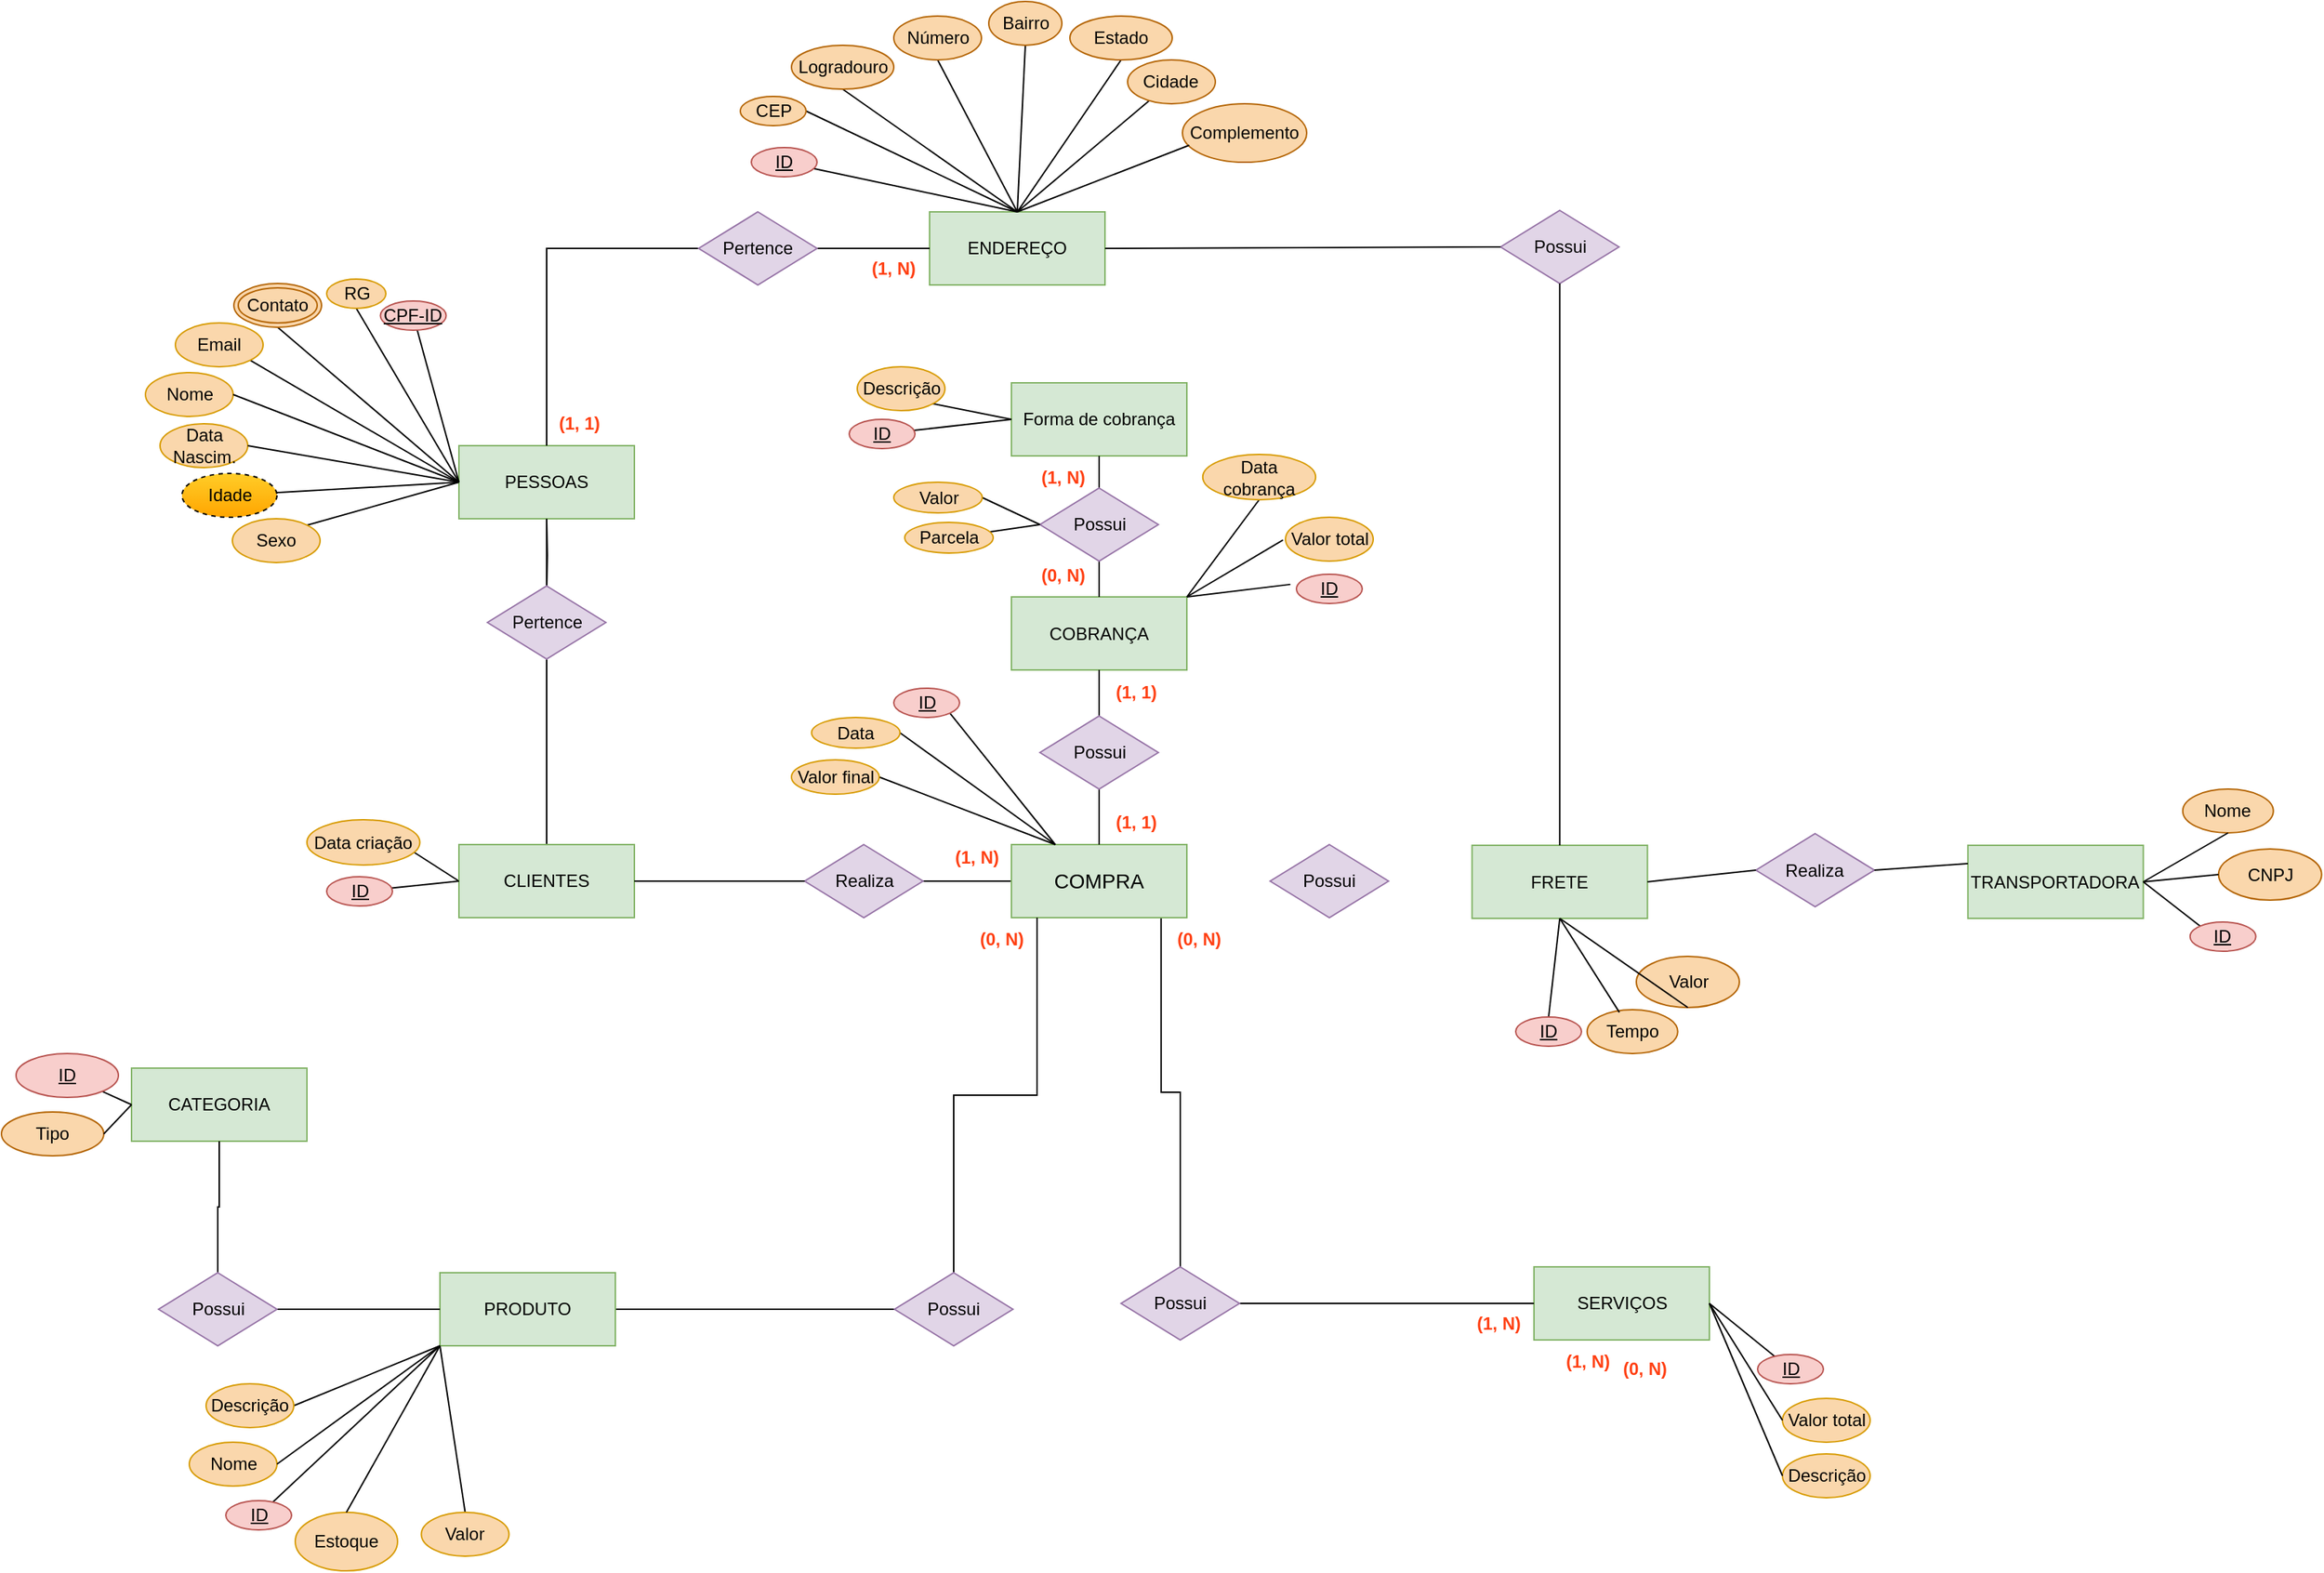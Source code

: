 <mxfile version="21.8.2" type="github">
  <diagram name="Página-1" id="nDr0l4BU3t5uVdgt3nHJ">
    <mxGraphModel dx="352" dy="495" grid="1" gridSize="10" guides="1" tooltips="1" connect="1" arrows="1" fold="1" page="1" pageScale="1" pageWidth="827" pageHeight="1169" math="0" shadow="0">
      <root>
        <mxCell id="0" />
        <mxCell id="1" parent="0" />
        <mxCell id="F8orVIg7lky6S5yIgSGv-25" value="ENDEREÇO" style="rounded=0;whiteSpace=wrap;html=1;fillColor=#d5e8d4;strokeColor=#82b366;" vertex="1" parent="1">
          <mxGeometry x="2035" y="254" width="120" height="50" as="geometry" />
        </mxCell>
        <mxCell id="F8orVIg7lky6S5yIgSGv-26" style="rounded=0;orthogonalLoop=1;jettySize=auto;html=1;exitX=1;exitY=0.5;exitDx=0;exitDy=0;jumpStyle=line;endArrow=none;endFill=0;entryX=0.5;entryY=0;entryDx=0;entryDy=0;" edge="1" parent="1" source="F8orVIg7lky6S5yIgSGv-27" target="F8orVIg7lky6S5yIgSGv-25">
          <mxGeometry relative="1" as="geometry">
            <mxPoint x="1935.499" y="205.607" as="sourcePoint" />
            <mxPoint x="2035.5" y="260" as="targetPoint" />
          </mxGeometry>
        </mxCell>
        <mxCell id="F8orVIg7lky6S5yIgSGv-27" value="CEP" style="ellipse;whiteSpace=wrap;html=1;shadow=0;fillColor=#fad7ac;strokeColor=#b46504;" vertex="1" parent="1">
          <mxGeometry x="1905.5" y="175" width="45" height="20" as="geometry" />
        </mxCell>
        <mxCell id="F8orVIg7lky6S5yIgSGv-28" style="rounded=0;orthogonalLoop=1;jettySize=auto;html=1;exitX=0.5;exitY=1;exitDx=0;exitDy=0;endArrow=none;endFill=0;entryX=0.5;entryY=0;entryDx=0;entryDy=0;" edge="1" parent="1" source="F8orVIg7lky6S5yIgSGv-29" target="F8orVIg7lky6S5yIgSGv-25">
          <mxGeometry relative="1" as="geometry" />
        </mxCell>
        <mxCell id="F8orVIg7lky6S5yIgSGv-29" value="Logradouro" style="ellipse;whiteSpace=wrap;html=1;shadow=0;fillColor=#fad7ac;strokeColor=#b46504;" vertex="1" parent="1">
          <mxGeometry x="1940.5" y="140" width="70" height="30" as="geometry" />
        </mxCell>
        <mxCell id="F8orVIg7lky6S5yIgSGv-30" style="rounded=0;orthogonalLoop=1;jettySize=auto;html=1;exitX=0.5;exitY=1;exitDx=0;exitDy=0;entryX=0.5;entryY=0;entryDx=0;entryDy=0;endArrow=none;endFill=0;" edge="1" parent="1" source="F8orVIg7lky6S5yIgSGv-31" target="F8orVIg7lky6S5yIgSGv-25">
          <mxGeometry relative="1" as="geometry">
            <mxPoint x="2087.121" y="186.393" as="sourcePoint" />
            <mxPoint x="2033.83" y="260" as="targetPoint" />
          </mxGeometry>
        </mxCell>
        <mxCell id="F8orVIg7lky6S5yIgSGv-31" value="Bairro" style="ellipse;whiteSpace=wrap;html=1;shadow=0;fillColor=#fad7ac;strokeColor=#b46504;" vertex="1" parent="1">
          <mxGeometry x="2075.5" y="110" width="50" height="30" as="geometry" />
        </mxCell>
        <mxCell id="F8orVIg7lky6S5yIgSGv-32" style="rounded=0;orthogonalLoop=1;jettySize=auto;html=1;exitX=0.5;exitY=1;exitDx=0;exitDy=0;entryX=0.5;entryY=0;entryDx=0;entryDy=0;endArrow=none;endFill=0;" edge="1" parent="1" source="F8orVIg7lky6S5yIgSGv-33" target="F8orVIg7lky6S5yIgSGv-25">
          <mxGeometry relative="1" as="geometry" />
        </mxCell>
        <mxCell id="F8orVIg7lky6S5yIgSGv-33" value="Número" style="ellipse;whiteSpace=wrap;html=1;shadow=0;fillColor=#fad7ac;strokeColor=#b46504;" vertex="1" parent="1">
          <mxGeometry x="2010.5" y="120" width="60" height="30" as="geometry" />
        </mxCell>
        <mxCell id="F8orVIg7lky6S5yIgSGv-34" value="" style="rounded=0;orthogonalLoop=1;jettySize=auto;html=1;entryX=0.5;entryY=0;entryDx=0;entryDy=0;endArrow=none;endFill=0;" edge="1" parent="1" source="F8orVIg7lky6S5yIgSGv-35" target="F8orVIg7lky6S5yIgSGv-25">
          <mxGeometry relative="1" as="geometry" />
        </mxCell>
        <mxCell id="F8orVIg7lky6S5yIgSGv-35" value="Cidade" style="ellipse;whiteSpace=wrap;html=1;shadow=0;fillColor=#fad7ac;strokeColor=#b46504;" vertex="1" parent="1">
          <mxGeometry x="2170.49" y="150" width="60" height="30" as="geometry" />
        </mxCell>
        <mxCell id="F8orVIg7lky6S5yIgSGv-36" style="rounded=0;orthogonalLoop=1;jettySize=auto;html=1;exitX=0.5;exitY=1;exitDx=0;exitDy=0;entryX=0.5;entryY=0;entryDx=0;entryDy=0;endArrow=none;endFill=0;" edge="1" parent="1" source="F8orVIg7lky6S5yIgSGv-37" target="F8orVIg7lky6S5yIgSGv-25">
          <mxGeometry relative="1" as="geometry">
            <mxPoint x="2137.121" y="196.393" as="sourcePoint" />
            <mxPoint x="2075.5" y="260" as="targetPoint" />
          </mxGeometry>
        </mxCell>
        <mxCell id="F8orVIg7lky6S5yIgSGv-37" value="Estado" style="ellipse;whiteSpace=wrap;html=1;shadow=0;fillColor=#fad7ac;strokeColor=#b46504;" vertex="1" parent="1">
          <mxGeometry x="2131" y="120" width="70" height="30" as="geometry" />
        </mxCell>
        <mxCell id="F8orVIg7lky6S5yIgSGv-38" value="" style="rounded=0;orthogonalLoop=1;jettySize=auto;html=1;endArrow=none;endFill=0;entryX=0.5;entryY=0;entryDx=0;entryDy=0;" edge="1" parent="1" source="F8orVIg7lky6S5yIgSGv-39" target="F8orVIg7lky6S5yIgSGv-25">
          <mxGeometry relative="1" as="geometry" />
        </mxCell>
        <mxCell id="F8orVIg7lky6S5yIgSGv-39" value="ID" style="ellipse;whiteSpace=wrap;html=1;align=center;fontStyle=4;fillColor=#f8cecc;strokeColor=#b85450;" vertex="1" parent="1">
          <mxGeometry x="1913" y="210" width="45" height="20" as="geometry" />
        </mxCell>
        <mxCell id="F8orVIg7lky6S5yIgSGv-40" value="PESSOAS" style="rounded=0;whiteSpace=wrap;html=1;fillColor=#d5e8d4;strokeColor=#82b366;" vertex="1" parent="1">
          <mxGeometry x="1713" y="414" width="120" height="50" as="geometry" />
        </mxCell>
        <mxCell id="F8orVIg7lky6S5yIgSGv-41" value="" style="edgeStyle=orthogonalEdgeStyle;rounded=0;orthogonalLoop=1;jettySize=auto;html=1;endArrow=none;endFill=0;" edge="1" parent="1" target="F8orVIg7lky6S5yIgSGv-40">
          <mxGeometry relative="1" as="geometry">
            <mxPoint x="1773" y="514" as="sourcePoint" />
          </mxGeometry>
        </mxCell>
        <mxCell id="F8orVIg7lky6S5yIgSGv-43" value="" style="edgeStyle=orthogonalEdgeStyle;rounded=0;orthogonalLoop=1;jettySize=auto;html=1;endArrow=none;endFill=0;exitX=0;exitY=0.5;exitDx=0;exitDy=0;entryX=0.5;entryY=0;entryDx=0;entryDy=0;" edge="1" parent="1" source="F8orVIg7lky6S5yIgSGv-150" target="F8orVIg7lky6S5yIgSGv-40">
          <mxGeometry relative="1" as="geometry">
            <mxPoint x="1902.5" y="279" as="sourcePoint" />
            <mxPoint x="1810" y="279" as="targetPoint" />
          </mxGeometry>
        </mxCell>
        <mxCell id="F8orVIg7lky6S5yIgSGv-44" value="" style="edgeStyle=orthogonalEdgeStyle;rounded=0;orthogonalLoop=1;jettySize=auto;html=1;endArrow=none;endFill=0;exitX=1;exitY=0.5;exitDx=0;exitDy=0;" edge="1" parent="1" source="F8orVIg7lky6S5yIgSGv-150" target="F8orVIg7lky6S5yIgSGv-25">
          <mxGeometry relative="1" as="geometry">
            <mxPoint x="1952.5" y="279" as="sourcePoint" />
          </mxGeometry>
        </mxCell>
        <mxCell id="F8orVIg7lky6S5yIgSGv-46" value="Nome" style="ellipse;whiteSpace=wrap;html=1;fillColor=#FAD7AC;strokeColor=#d79b00;" vertex="1" parent="1">
          <mxGeometry x="1498.5" y="364" width="60" height="30" as="geometry" />
        </mxCell>
        <mxCell id="F8orVIg7lky6S5yIgSGv-47" value="Data Nascim." style="ellipse;whiteSpace=wrap;html=1;fillColor=#FAD7AC;strokeColor=#d79b00;" vertex="1" parent="1">
          <mxGeometry x="1508.5" y="399" width="60" height="30" as="geometry" />
        </mxCell>
        <mxCell id="F8orVIg7lky6S5yIgSGv-49" style="rounded=0;orthogonalLoop=1;jettySize=auto;html=1;entryX=0;entryY=0.5;entryDx=0;entryDy=0;endArrow=none;endFill=0;" edge="1" parent="1" source="F8orVIg7lky6S5yIgSGv-50" target="F8orVIg7lky6S5yIgSGv-40">
          <mxGeometry relative="1" as="geometry" />
        </mxCell>
        <mxCell id="F8orVIg7lky6S5yIgSGv-50" value="CPF-ID" style="ellipse;whiteSpace=wrap;html=1;align=center;fontStyle=4;fillColor=#f8cecc;strokeColor=#b85450;" vertex="1" parent="1">
          <mxGeometry x="1659.25" y="315" width="45" height="20" as="geometry" />
        </mxCell>
        <mxCell id="F8orVIg7lky6S5yIgSGv-51" value="" style="endArrow=none;html=1;rounded=0;entryX=0.5;entryY=1;entryDx=0;entryDy=0;exitX=0;exitY=0.5;exitDx=0;exitDy=0;" edge="1" parent="1" source="F8orVIg7lky6S5yIgSGv-40" target="F8orVIg7lky6S5yIgSGv-59">
          <mxGeometry width="50" height="50" relative="1" as="geometry">
            <mxPoint x="1843" y="504" as="sourcePoint" />
            <mxPoint x="1623" y="354" as="targetPoint" />
          </mxGeometry>
        </mxCell>
        <mxCell id="F8orVIg7lky6S5yIgSGv-52" value="" style="endArrow=none;html=1;rounded=0;exitX=1;exitY=0.5;exitDx=0;exitDy=0;entryX=0;entryY=0.5;entryDx=0;entryDy=0;" edge="1" parent="1" source="F8orVIg7lky6S5yIgSGv-47" target="F8orVIg7lky6S5yIgSGv-40">
          <mxGeometry width="50" height="50" relative="1" as="geometry">
            <mxPoint x="1843" y="504" as="sourcePoint" />
            <mxPoint x="1893" y="454" as="targetPoint" />
          </mxGeometry>
        </mxCell>
        <mxCell id="F8orVIg7lky6S5yIgSGv-53" value="" style="endArrow=none;html=1;rounded=0;exitX=1;exitY=0.5;exitDx=0;exitDy=0;entryX=0;entryY=0.5;entryDx=0;entryDy=0;" edge="1" parent="1" source="F8orVIg7lky6S5yIgSGv-46" target="F8orVIg7lky6S5yIgSGv-40">
          <mxGeometry width="50" height="50" relative="1" as="geometry">
            <mxPoint x="1843" y="504" as="sourcePoint" />
            <mxPoint x="1893" y="454" as="targetPoint" />
          </mxGeometry>
        </mxCell>
        <mxCell id="F8orVIg7lky6S5yIgSGv-55" style="rounded=0;orthogonalLoop=1;jettySize=auto;html=1;exitX=1;exitY=0;exitDx=0;exitDy=0;entryX=0;entryY=0.5;entryDx=0;entryDy=0;endArrow=none;endFill=0;" edge="1" parent="1" source="F8orVIg7lky6S5yIgSGv-56" target="F8orVIg7lky6S5yIgSGv-40">
          <mxGeometry relative="1" as="geometry">
            <mxPoint x="1663" y="444" as="targetPoint" />
          </mxGeometry>
        </mxCell>
        <mxCell id="F8orVIg7lky6S5yIgSGv-56" value="Sexo" style="ellipse;whiteSpace=wrap;html=1;fillColor=#FAD7AC;strokeColor=#d79b00;" vertex="1" parent="1">
          <mxGeometry x="1558" y="464" width="60" height="30" as="geometry" />
        </mxCell>
        <mxCell id="F8orVIg7lky6S5yIgSGv-59" value="Contato" style="ellipse;shape=doubleEllipse;margin=3;whiteSpace=wrap;html=1;align=center;fillColor=#FAD7AC;strokeColor=#B46504;" vertex="1" parent="1">
          <mxGeometry x="1559" y="303" width="60" height="30" as="geometry" />
        </mxCell>
        <mxCell id="F8orVIg7lky6S5yIgSGv-60" value="" style="rounded=0;orthogonalLoop=1;jettySize=auto;html=1;endArrow=none;endFill=0;entryX=0;entryY=0.5;entryDx=0;entryDy=0;" edge="1" parent="1" source="F8orVIg7lky6S5yIgSGv-61" target="F8orVIg7lky6S5yIgSGv-40">
          <mxGeometry relative="1" as="geometry" />
        </mxCell>
        <mxCell id="F8orVIg7lky6S5yIgSGv-61" value="Idade" style="ellipse;whiteSpace=wrap;html=1;align=center;dashed=1;fillColor=#ffcd28;strokeColor=#000000;gradientColor=#ffa500;" vertex="1" parent="1">
          <mxGeometry x="1523.5" y="433" width="65" height="30" as="geometry" />
        </mxCell>
        <mxCell id="F8orVIg7lky6S5yIgSGv-62" style="edgeStyle=orthogonalEdgeStyle;rounded=0;orthogonalLoop=1;jettySize=auto;html=1;exitX=0.5;exitY=0;exitDx=0;exitDy=0;entryX=0.5;entryY=1;entryDx=0;entryDy=0;endArrow=none;endFill=0;" edge="1" parent="1" source="F8orVIg7lky6S5yIgSGv-64" target="F8orVIg7lky6S5yIgSGv-40">
          <mxGeometry relative="1" as="geometry">
            <mxPoint x="1760.5" y="544" as="targetPoint" />
          </mxGeometry>
        </mxCell>
        <mxCell id="F8orVIg7lky6S5yIgSGv-63" style="rounded=0;orthogonalLoop=1;jettySize=auto;html=1;exitX=0;exitY=0.5;exitDx=0;exitDy=0;entryX=0.5;entryY=0;entryDx=0;entryDy=0;endArrow=none;endFill=0;" edge="1" parent="1" source="F8orVIg7lky6S5yIgSGv-64" target="F8orVIg7lky6S5yIgSGv-203">
          <mxGeometry relative="1" as="geometry" />
        </mxCell>
        <mxCell id="F8orVIg7lky6S5yIgSGv-64" value="CLIENTES" style="rounded=0;whiteSpace=wrap;html=1;fillColor=#d5e8d4;strokeColor=#82b366;" vertex="1" parent="1">
          <mxGeometry x="1713" y="687" width="120" height="50" as="geometry" />
        </mxCell>
        <mxCell id="F8orVIg7lky6S5yIgSGv-65" style="edgeStyle=orthogonalEdgeStyle;rounded=0;orthogonalLoop=1;jettySize=auto;html=1;exitX=1;exitY=0.5;exitDx=0;exitDy=0;entryX=0;entryY=0.5;entryDx=0;entryDy=0;endArrow=none;endFill=0;" edge="1" parent="1" source="F8orVIg7lky6S5yIgSGv-67" target="F8orVIg7lky6S5yIgSGv-152">
          <mxGeometry relative="1" as="geometry">
            <mxPoint x="2058" y="1091" as="targetPoint" />
          </mxGeometry>
        </mxCell>
        <mxCell id="F8orVIg7lky6S5yIgSGv-66" style="rounded=0;orthogonalLoop=1;jettySize=auto;html=1;exitX=0;exitY=1;exitDx=0;exitDy=0;entryX=1;entryY=0.5;entryDx=0;entryDy=0;endArrow=none;endFill=0;" edge="1" parent="1" source="F8orVIg7lky6S5yIgSGv-67" target="F8orVIg7lky6S5yIgSGv-217">
          <mxGeometry relative="1" as="geometry" />
        </mxCell>
        <mxCell id="F8orVIg7lky6S5yIgSGv-67" value="PRODUTO" style="rounded=0;whiteSpace=wrap;html=1;fillColor=#d5e8d4;strokeColor=#82b366;" vertex="1" parent="1">
          <mxGeometry x="1700" y="980" width="120" height="50" as="geometry" />
        </mxCell>
        <mxCell id="F8orVIg7lky6S5yIgSGv-73" value="CATEGORIA" style="rounded=0;whiteSpace=wrap;html=1;fillColor=#d5e8d4;strokeColor=#82b366;" vertex="1" parent="1">
          <mxGeometry x="1489" y="840" width="120" height="50" as="geometry" />
        </mxCell>
        <mxCell id="F8orVIg7lky6S5yIgSGv-74" value="" style="edgeStyle=orthogonalEdgeStyle;rounded=0;orthogonalLoop=1;jettySize=auto;html=1;endArrow=none;endFill=0;exitX=1;exitY=0.5;exitDx=0;exitDy=0;entryX=0;entryY=0.5;entryDx=0;entryDy=0;" edge="1" parent="1" source="F8orVIg7lky6S5yIgSGv-140" target="F8orVIg7lky6S5yIgSGv-67">
          <mxGeometry relative="1" as="geometry">
            <mxPoint x="1575" y="1181" as="sourcePoint" />
          </mxGeometry>
        </mxCell>
        <mxCell id="F8orVIg7lky6S5yIgSGv-75" value="" style="edgeStyle=orthogonalEdgeStyle;rounded=0;orthogonalLoop=1;jettySize=auto;html=1;endArrow=none;endFill=0;exitX=0.5;exitY=0;exitDx=0;exitDy=0;" edge="1" parent="1" source="F8orVIg7lky6S5yIgSGv-140" target="F8orVIg7lky6S5yIgSGv-73">
          <mxGeometry relative="1" as="geometry">
            <mxPoint x="1550" y="1156" as="sourcePoint" />
          </mxGeometry>
        </mxCell>
        <mxCell id="F8orVIg7lky6S5yIgSGv-79" value="" style="rounded=0;orthogonalLoop=1;jettySize=auto;html=1;endArrow=none;endFill=0;entryX=0;entryY=0.5;entryDx=0;entryDy=0;" edge="1" parent="1" source="F8orVIg7lky6S5yIgSGv-80" target="F8orVIg7lky6S5yIgSGv-73">
          <mxGeometry relative="1" as="geometry" />
        </mxCell>
        <mxCell id="F8orVIg7lky6S5yIgSGv-80" value="&lt;u&gt;ID&lt;/u&gt;" style="ellipse;whiteSpace=wrap;html=1;shadow=0;fillColor=#f8cecc;strokeColor=#b85450;" vertex="1" parent="1">
          <mxGeometry x="1410" y="830" width="70" height="30" as="geometry" />
        </mxCell>
        <mxCell id="F8orVIg7lky6S5yIgSGv-81" value="" style="rounded=0;orthogonalLoop=1;jettySize=auto;html=1;endArrow=none;endFill=0;entryX=0;entryY=1;entryDx=0;entryDy=0;" edge="1" parent="1" source="F8orVIg7lky6S5yIgSGv-82" target="F8orVIg7lky6S5yIgSGv-67">
          <mxGeometry relative="1" as="geometry" />
        </mxCell>
        <mxCell id="F8orVIg7lky6S5yIgSGv-82" value="&lt;u&gt;ID&lt;/u&gt;" style="ellipse;whiteSpace=wrap;html=1;shadow=0;fillColor=#f8cecc;strokeColor=#b85450;" vertex="1" parent="1">
          <mxGeometry x="1553.5" y="1136" width="45" height="20" as="geometry" />
        </mxCell>
        <mxCell id="F8orVIg7lky6S5yIgSGv-83" style="rounded=0;orthogonalLoop=1;jettySize=auto;html=1;entryX=0;entryY=0.5;entryDx=0;entryDy=0;endArrow=none;endFill=0;" edge="1" parent="1" source="F8orVIg7lky6S5yIgSGv-84" target="F8orVIg7lky6S5yIgSGv-64">
          <mxGeometry relative="1" as="geometry" />
        </mxCell>
        <mxCell id="F8orVIg7lky6S5yIgSGv-84" value="ID" style="ellipse;whiteSpace=wrap;html=1;align=center;fontStyle=4;fillColor=#f8cecc;strokeColor=#b85450;" vertex="1" parent="1">
          <mxGeometry x="1622.5" y="709" width="45" height="20" as="geometry" />
        </mxCell>
        <mxCell id="F8orVIg7lky6S5yIgSGv-85" value="Estoque" style="ellipse;whiteSpace=wrap;html=1;fillColor=#FAD7AC;strokeColor=#d79b00;" vertex="1" parent="1">
          <mxGeometry x="1601" y="1144" width="70" height="40" as="geometry" />
        </mxCell>
        <mxCell id="F8orVIg7lky6S5yIgSGv-86" value="Nome" style="ellipse;whiteSpace=wrap;html=1;fillColor=#FAD7AC;strokeColor=#d79b00;" vertex="1" parent="1">
          <mxGeometry x="1528.5" y="1096" width="60" height="30" as="geometry" />
        </mxCell>
        <mxCell id="F8orVIg7lky6S5yIgSGv-87" value="" style="endArrow=none;html=1;rounded=0;exitX=0.5;exitY=0;exitDx=0;exitDy=0;entryX=0;entryY=1;entryDx=0;entryDy=0;" edge="1" parent="1" source="F8orVIg7lky6S5yIgSGv-85" target="F8orVIg7lky6S5yIgSGv-67">
          <mxGeometry width="50" height="50" relative="1" as="geometry">
            <mxPoint x="1854.5" y="1261" as="sourcePoint" />
            <mxPoint x="1785" y="1206" as="targetPoint" />
          </mxGeometry>
        </mxCell>
        <mxCell id="F8orVIg7lky6S5yIgSGv-88" value="" style="endArrow=none;html=1;rounded=0;exitX=1;exitY=0.5;exitDx=0;exitDy=0;entryX=0;entryY=1;entryDx=0;entryDy=0;" edge="1" parent="1" source="F8orVIg7lky6S5yIgSGv-86" target="F8orVIg7lky6S5yIgSGv-67">
          <mxGeometry width="50" height="50" relative="1" as="geometry">
            <mxPoint x="1854.5" y="1261" as="sourcePoint" />
            <mxPoint x="1724.5" y="1221" as="targetPoint" />
          </mxGeometry>
        </mxCell>
        <mxCell id="F8orVIg7lky6S5yIgSGv-95" value="Tipo" style="ellipse;whiteSpace=wrap;html=1;shadow=0;fillColor=#fad7ac;strokeColor=#b46504;" vertex="1" parent="1">
          <mxGeometry x="1400" y="870" width="70" height="30" as="geometry" />
        </mxCell>
        <mxCell id="F8orVIg7lky6S5yIgSGv-96" value="" style="endArrow=none;html=1;rounded=0;entryX=0;entryY=0.5;entryDx=0;entryDy=0;exitX=1;exitY=0.5;exitDx=0;exitDy=0;" edge="1" parent="1" source="F8orVIg7lky6S5yIgSGv-95" target="F8orVIg7lky6S5yIgSGv-73">
          <mxGeometry width="50" height="50" relative="1" as="geometry">
            <mxPoint x="1165" y="666" as="sourcePoint" />
            <mxPoint x="1215" y="616" as="targetPoint" />
          </mxGeometry>
        </mxCell>
        <mxCell id="F8orVIg7lky6S5yIgSGv-101" style="rounded=0;orthogonalLoop=1;jettySize=auto;html=1;exitX=0.5;exitY=0;exitDx=0;exitDy=0;endArrow=none;endFill=0;entryX=0;entryY=1;entryDx=0;entryDy=0;" edge="1" parent="1" source="F8orVIg7lky6S5yIgSGv-102" target="F8orVIg7lky6S5yIgSGv-67">
          <mxGeometry relative="1" as="geometry">
            <mxPoint x="1792" y="1206" as="targetPoint" />
          </mxGeometry>
        </mxCell>
        <mxCell id="F8orVIg7lky6S5yIgSGv-102" value="Valor" style="ellipse;whiteSpace=wrap;html=1;fillColor=#FAD7AC;strokeColor=#d79b00;" vertex="1" parent="1">
          <mxGeometry x="1687.25" y="1144" width="60" height="30" as="geometry" />
        </mxCell>
        <mxCell id="F8orVIg7lky6S5yIgSGv-106" value="COBRANÇA" style="rounded=0;whiteSpace=wrap;html=1;fillColor=#d5e8d4;strokeColor=#82b366;" vertex="1" parent="1">
          <mxGeometry x="2091" y="517.5" width="120" height="50" as="geometry" />
        </mxCell>
        <mxCell id="F8orVIg7lky6S5yIgSGv-112" style="rounded=0;orthogonalLoop=1;jettySize=auto;html=1;exitX=0;exitY=1;exitDx=0;exitDy=0;entryX=1;entryY=0;entryDx=0;entryDy=0;endArrow=none;endFill=0;" edge="1" parent="1" target="F8orVIg7lky6S5yIgSGv-106">
          <mxGeometry relative="1" as="geometry">
            <mxPoint x="2281.804" y="508.941" as="sourcePoint" />
          </mxGeometry>
        </mxCell>
        <mxCell id="F8orVIg7lky6S5yIgSGv-113" value="ID" style="ellipse;whiteSpace=wrap;html=1;align=center;fontStyle=4;fillColor=#f8cecc;strokeColor=#b85450;" vertex="1" parent="1">
          <mxGeometry x="2286" y="502" width="45" height="20" as="geometry" />
        </mxCell>
        <mxCell id="F8orVIg7lky6S5yIgSGv-116" value="" style="endArrow=none;html=1;rounded=0;exitX=0.5;exitY=1;exitDx=0;exitDy=0;entryX=0.5;entryY=0;entryDx=0;entryDy=0;" edge="1" parent="1" source="F8orVIg7lky6S5yIgSGv-145" target="F8orVIg7lky6S5yIgSGv-106">
          <mxGeometry width="50" height="50" relative="1" as="geometry">
            <mxPoint x="2151" y="500" as="sourcePoint" />
            <mxPoint x="2770.5" y="1010.5" as="targetPoint" />
          </mxGeometry>
        </mxCell>
        <mxCell id="F8orVIg7lky6S5yIgSGv-117" value="Forma de cobrança" style="rounded=0;whiteSpace=wrap;html=1;fillColor=#d5e8d4;strokeColor=#82b366;" vertex="1" parent="1">
          <mxGeometry x="2091" y="371" width="120" height="50" as="geometry" />
        </mxCell>
        <mxCell id="F8orVIg7lky6S5yIgSGv-118" value="" style="endArrow=none;html=1;rounded=0;entryX=0.5;entryY=0;entryDx=0;entryDy=0;exitX=0.5;exitY=1;exitDx=0;exitDy=0;" edge="1" parent="1" source="F8orVIg7lky6S5yIgSGv-117" target="F8orVIg7lky6S5yIgSGv-145">
          <mxGeometry width="50" height="50" relative="1" as="geometry">
            <mxPoint x="1937.5" y="511" as="sourcePoint" />
            <mxPoint x="2151" y="450" as="targetPoint" />
          </mxGeometry>
        </mxCell>
        <mxCell id="F8orVIg7lky6S5yIgSGv-121" style="edgeStyle=orthogonalEdgeStyle;rounded=0;orthogonalLoop=1;jettySize=auto;html=1;exitX=0;exitY=0.5;exitDx=0;exitDy=0;entryX=1;entryY=0.5;entryDx=0;entryDy=0;endArrow=none;endFill=0;" edge="1" parent="1" source="F8orVIg7lky6S5yIgSGv-123" target="F8orVIg7lky6S5yIgSGv-142">
          <mxGeometry relative="1" as="geometry">
            <mxPoint x="2012.5" y="712" as="targetPoint" />
          </mxGeometry>
        </mxCell>
        <mxCell id="F8orVIg7lky6S5yIgSGv-122" style="edgeStyle=orthogonalEdgeStyle;rounded=0;orthogonalLoop=1;jettySize=auto;html=1;exitX=0.853;exitY=1;exitDx=0;exitDy=0;entryX=0.5;entryY=0;entryDx=0;entryDy=0;endArrow=none;endFill=0;exitPerimeter=0;" edge="1" parent="1" source="F8orVIg7lky6S5yIgSGv-123" target="F8orVIg7lky6S5yIgSGv-153">
          <mxGeometry relative="1" as="geometry">
            <mxPoint x="2144" y="1063" as="targetPoint" />
          </mxGeometry>
        </mxCell>
        <mxCell id="F8orVIg7lky6S5yIgSGv-123" value="&lt;font style=&quot;font-size: 14px;&quot;&gt;COMPRA&lt;/font&gt;" style="rounded=0;whiteSpace=wrap;html=1;fillColor=#d5e8d4;strokeColor=#82b366;" vertex="1" parent="1">
          <mxGeometry x="2091" y="687" width="120" height="50" as="geometry" />
        </mxCell>
        <mxCell id="F8orVIg7lky6S5yIgSGv-126" value="SERVIÇOS" style="rounded=0;whiteSpace=wrap;html=1;fillColor=#d5e8d4;strokeColor=#82b366;" vertex="1" parent="1">
          <mxGeometry x="2448.5" y="976" width="120" height="50" as="geometry" />
        </mxCell>
        <mxCell id="F8orVIg7lky6S5yIgSGv-127" value="" style="rounded=0;orthogonalLoop=1;jettySize=auto;html=1;endArrow=none;endFill=0;entryX=1;entryY=0.5;entryDx=0;entryDy=0;" edge="1" parent="1" source="F8orVIg7lky6S5yIgSGv-128" target="F8orVIg7lky6S5yIgSGv-126">
          <mxGeometry relative="1" as="geometry" />
        </mxCell>
        <mxCell id="F8orVIg7lky6S5yIgSGv-128" value="ID" style="ellipse;whiteSpace=wrap;html=1;align=center;fontStyle=4;fillColor=#f8cecc;strokeColor=#b85450;" vertex="1" parent="1">
          <mxGeometry x="2601.5" y="1036" width="45" height="20" as="geometry" />
        </mxCell>
        <mxCell id="F8orVIg7lky6S5yIgSGv-136" style="edgeStyle=orthogonalEdgeStyle;rounded=0;orthogonalLoop=1;jettySize=auto;html=1;exitX=0.5;exitY=0;exitDx=0;exitDy=0;entryX=0.5;entryY=1;entryDx=0;entryDy=0;endArrow=none;endFill=0;" edge="1" parent="1" source="F8orVIg7lky6S5yIgSGv-144" target="F8orVIg7lky6S5yIgSGv-106">
          <mxGeometry relative="1" as="geometry">
            <mxPoint x="2151" y="600" as="sourcePoint" />
          </mxGeometry>
        </mxCell>
        <mxCell id="F8orVIg7lky6S5yIgSGv-137" value="" style="edgeStyle=orthogonalEdgeStyle;rounded=0;orthogonalLoop=1;jettySize=auto;html=1;endArrow=none;endFill=0;exitX=0.5;exitY=1;exitDx=0;exitDy=0;" edge="1" parent="1" source="F8orVIg7lky6S5yIgSGv-144" target="F8orVIg7lky6S5yIgSGv-123">
          <mxGeometry relative="1" as="geometry">
            <mxPoint x="2150.98" y="649.98" as="sourcePoint" />
          </mxGeometry>
        </mxCell>
        <mxCell id="F8orVIg7lky6S5yIgSGv-138" style="edgeStyle=orthogonalEdgeStyle;rounded=0;orthogonalLoop=1;jettySize=auto;html=1;exitX=1;exitY=0.5;exitDx=0;exitDy=0;entryX=0;entryY=0.5;entryDx=0;entryDy=0;endArrow=none;endFill=0;" edge="1" parent="1" source="F8orVIg7lky6S5yIgSGv-153" target="F8orVIg7lky6S5yIgSGv-126">
          <mxGeometry relative="1" as="geometry">
            <mxPoint x="2169" y="1088" as="sourcePoint" />
          </mxGeometry>
        </mxCell>
        <mxCell id="F8orVIg7lky6S5yIgSGv-139" style="edgeStyle=orthogonalEdgeStyle;rounded=0;orthogonalLoop=1;jettySize=auto;html=1;exitX=0.5;exitY=0;exitDx=0;exitDy=0;entryX=0.146;entryY=1;entryDx=0;entryDy=0;endArrow=none;endFill=0;entryPerimeter=0;" edge="1" parent="1" source="F8orVIg7lky6S5yIgSGv-152" target="F8orVIg7lky6S5yIgSGv-123">
          <mxGeometry relative="1" as="geometry">
            <mxPoint x="2083" y="1066" as="sourcePoint" />
          </mxGeometry>
        </mxCell>
        <mxCell id="F8orVIg7lky6S5yIgSGv-140" value="Possui" style="rhombus;whiteSpace=wrap;html=1;fillColor=#e1d5e7;strokeColor=#9673a6;" vertex="1" parent="1">
          <mxGeometry x="1507.5" y="980" width="81" height="50" as="geometry" />
        </mxCell>
        <mxCell id="F8orVIg7lky6S5yIgSGv-142" value="Realiza" style="rhombus;whiteSpace=wrap;html=1;fillColor=#e1d5e7;strokeColor=#9673a6;" vertex="1" parent="1">
          <mxGeometry x="1949.5" y="687" width="81" height="50" as="geometry" />
        </mxCell>
        <mxCell id="F8orVIg7lky6S5yIgSGv-144" value="Possui" style="rhombus;whiteSpace=wrap;html=1;fillColor=#e1d5e7;strokeColor=#9673a6;" vertex="1" parent="1">
          <mxGeometry x="2110.5" y="599" width="81" height="50" as="geometry" />
        </mxCell>
        <mxCell id="F8orVIg7lky6S5yIgSGv-145" value="Possui" style="rhombus;whiteSpace=wrap;html=1;fillColor=#e1d5e7;strokeColor=#9673a6;" vertex="1" parent="1">
          <mxGeometry x="2110.5" y="443" width="81" height="50" as="geometry" />
        </mxCell>
        <mxCell id="F8orVIg7lky6S5yIgSGv-150" value="Pertence" style="rhombus;whiteSpace=wrap;html=1;fillColor=#e1d5e7;strokeColor=#9673a6;" vertex="1" parent="1">
          <mxGeometry x="1877" y="254" width="81" height="50" as="geometry" />
        </mxCell>
        <mxCell id="F8orVIg7lky6S5yIgSGv-152" value="Possui" style="rhombus;whiteSpace=wrap;html=1;fillColor=#e1d5e7;strokeColor=#9673a6;" vertex="1" parent="1">
          <mxGeometry x="2011" y="980" width="81" height="50" as="geometry" />
        </mxCell>
        <mxCell id="F8orVIg7lky6S5yIgSGv-153" value="Possui" style="rhombus;whiteSpace=wrap;html=1;fillColor=#e1d5e7;strokeColor=#9673a6;" vertex="1" parent="1">
          <mxGeometry x="2166" y="976" width="81" height="50" as="geometry" />
        </mxCell>
        <mxCell id="F8orVIg7lky6S5yIgSGv-164" value="&lt;font color=&quot;#ff4013&quot;&gt;(1, N)&lt;/font&gt;" style="text;html=1;align=center;verticalAlign=middle;resizable=0;points=[];autosize=1;strokeColor=none;fillColor=none;fontStyle=1" vertex="1" parent="1">
          <mxGeometry x="2100.5" y="421" width="50" height="30" as="geometry" />
        </mxCell>
        <mxCell id="F8orVIg7lky6S5yIgSGv-165" value="&lt;font color=&quot;#ff4013&quot;&gt;(0, N)&lt;/font&gt;" style="text;html=1;align=center;verticalAlign=middle;resizable=0;points=[];autosize=1;strokeColor=none;fillColor=none;fontStyle=1" vertex="1" parent="1">
          <mxGeometry x="2100.5" y="487.5" width="50" height="30" as="geometry" />
        </mxCell>
        <mxCell id="F8orVIg7lky6S5yIgSGv-166" value="" style="endArrow=none;html=1;rounded=0;entryX=1;entryY=1;entryDx=0;entryDy=0;exitX=0;exitY=0.5;exitDx=0;exitDy=0;" edge="1" parent="1" source="F8orVIg7lky6S5yIgSGv-40" target="F8orVIg7lky6S5yIgSGv-200">
          <mxGeometry width="50" height="50" relative="1" as="geometry">
            <mxPoint x="1723.5" y="449" as="sourcePoint" />
            <mxPoint x="1594.642" y="359.574" as="targetPoint" />
          </mxGeometry>
        </mxCell>
        <mxCell id="F8orVIg7lky6S5yIgSGv-167" value="" style="rounded=0;orthogonalLoop=1;jettySize=auto;html=1;endArrow=none;endFill=0;entryX=0;entryY=0.5;entryDx=0;entryDy=0;" edge="1" parent="1" source="F8orVIg7lky6S5yIgSGv-168" target="F8orVIg7lky6S5yIgSGv-117">
          <mxGeometry relative="1" as="geometry" />
        </mxCell>
        <mxCell id="F8orVIg7lky6S5yIgSGv-168" value="ID" style="ellipse;whiteSpace=wrap;html=1;align=center;fontStyle=4;fillColor=#f8cecc;strokeColor=#b85450;" vertex="1" parent="1">
          <mxGeometry x="1980" y="396" width="45" height="20" as="geometry" />
        </mxCell>
        <mxCell id="F8orVIg7lky6S5yIgSGv-169" style="rounded=0;orthogonalLoop=1;jettySize=auto;html=1;exitX=0;exitY=0.5;exitDx=0;exitDy=0;entryX=0;entryY=0.5;entryDx=0;entryDy=0;endArrow=none;endFill=0;" edge="1" parent="1" source="F8orVIg7lky6S5yIgSGv-170" target="F8orVIg7lky6S5yIgSGv-117">
          <mxGeometry relative="1" as="geometry" />
        </mxCell>
        <mxCell id="F8orVIg7lky6S5yIgSGv-170" value="Descrição" style="ellipse;whiteSpace=wrap;html=1;fillColor=#FAD7AC;strokeColor=#d79b00;" vertex="1" parent="1">
          <mxGeometry x="1985.5" y="360" width="60" height="30" as="geometry" />
        </mxCell>
        <mxCell id="F8orVIg7lky6S5yIgSGv-171" value="Valor total" style="ellipse;whiteSpace=wrap;html=1;fillColor=#FAD7AC;strokeColor=#d79b00;" vertex="1" parent="1">
          <mxGeometry x="2278.5" y="463" width="60" height="30" as="geometry" />
        </mxCell>
        <mxCell id="F8orVIg7lky6S5yIgSGv-172" style="rounded=0;orthogonalLoop=1;jettySize=auto;html=1;exitX=0;exitY=1;exitDx=0;exitDy=0;entryX=1;entryY=0;entryDx=0;entryDy=0;endArrow=none;endFill=0;" edge="1" parent="1" target="F8orVIg7lky6S5yIgSGv-106">
          <mxGeometry relative="1" as="geometry">
            <mxPoint x="2276.787" y="478.607" as="sourcePoint" />
            <mxPoint x="2221.5" y="528" as="targetPoint" />
          </mxGeometry>
        </mxCell>
        <mxCell id="F8orVIg7lky6S5yIgSGv-173" style="rounded=0;orthogonalLoop=1;jettySize=auto;html=1;exitX=0.5;exitY=1;exitDx=0;exitDy=0;entryX=1;entryY=0;entryDx=0;entryDy=0;endArrow=none;endFill=0;" edge="1" parent="1" source="F8orVIg7lky6S5yIgSGv-174" target="F8orVIg7lky6S5yIgSGv-106">
          <mxGeometry relative="1" as="geometry" />
        </mxCell>
        <mxCell id="F8orVIg7lky6S5yIgSGv-174" value="Data cobrança" style="ellipse;whiteSpace=wrap;html=1;fillColor=#FAD7AC;strokeColor=#d79b00;" vertex="1" parent="1">
          <mxGeometry x="2221.87" y="420" width="77.25" height="31" as="geometry" />
        </mxCell>
        <mxCell id="F8orVIg7lky6S5yIgSGv-175" value="&lt;font color=&quot;#ff4013&quot;&gt;(1, N)&lt;/font&gt;" style="text;html=1;align=center;verticalAlign=middle;resizable=0;points=[];autosize=1;strokeColor=none;fillColor=none;fontStyle=1" vertex="1" parent="1">
          <mxGeometry x="2041.5" y="681" width="50" height="30" as="geometry" />
        </mxCell>
        <mxCell id="F8orVIg7lky6S5yIgSGv-177" value="&lt;font color=&quot;#ff4013&quot;&gt;(0, N)&lt;/font&gt;" style="text;html=1;align=center;verticalAlign=middle;resizable=0;points=[];autosize=1;strokeColor=none;fillColor=none;fontStyle=1" vertex="1" parent="1">
          <mxGeometry x="2058.5" y="737" width="50" height="30" as="geometry" />
        </mxCell>
        <mxCell id="F8orVIg7lky6S5yIgSGv-181" value="&lt;font color=&quot;#ff4013&quot;&gt;(1, 1)&lt;/font&gt;" style="text;html=1;align=center;verticalAlign=middle;resizable=0;points=[];autosize=1;strokeColor=none;fillColor=none;fontStyle=1" vertex="1" parent="1">
          <mxGeometry x="2150.5" y="567.5" width="50" height="30" as="geometry" />
        </mxCell>
        <mxCell id="F8orVIg7lky6S5yIgSGv-182" value="&lt;font color=&quot;#ff4013&quot;&gt;(1, 1)&lt;/font&gt;" style="text;html=1;align=center;verticalAlign=middle;resizable=0;points=[];autosize=1;strokeColor=none;fillColor=none;fontStyle=1" vertex="1" parent="1">
          <mxGeometry x="2150.5" y="657" width="50" height="30" as="geometry" />
        </mxCell>
        <mxCell id="F8orVIg7lky6S5yIgSGv-183" value="&lt;font color=&quot;#ff4013&quot;&gt;(0, N)&lt;/font&gt;" style="text;html=1;align=center;verticalAlign=middle;resizable=0;points=[];autosize=1;strokeColor=none;fillColor=none;fontStyle=1" vertex="1" parent="1">
          <mxGeometry x="2193.5" y="737" width="50" height="30" as="geometry" />
        </mxCell>
        <mxCell id="F8orVIg7lky6S5yIgSGv-184" value="&lt;font color=&quot;#ff4013&quot;&gt;(1, N)&lt;/font&gt;" style="text;html=1;align=center;verticalAlign=middle;resizable=0;points=[];autosize=1;strokeColor=none;fillColor=none;fontStyle=1" vertex="1" parent="1">
          <mxGeometry x="2398.5" y="1000" width="50" height="30" as="geometry" />
        </mxCell>
        <mxCell id="F8orVIg7lky6S5yIgSGv-186" value="&lt;font color=&quot;#ff4013&quot;&gt;(0, N)&lt;/font&gt;" style="text;html=1;align=center;verticalAlign=middle;resizable=0;points=[];autosize=1;strokeColor=none;fillColor=none;fontStyle=1" vertex="1" parent="1">
          <mxGeometry x="2498.5" y="1031" width="50" height="30" as="geometry" />
        </mxCell>
        <mxCell id="F8orVIg7lky6S5yIgSGv-189" value="&lt;font color=&quot;#ff4013&quot;&gt;(1, N)&lt;/font&gt;" style="text;html=1;align=center;verticalAlign=middle;resizable=0;points=[];autosize=1;strokeColor=none;fillColor=none;fontStyle=1" vertex="1" parent="1">
          <mxGeometry x="1985" y="278" width="50" height="30" as="geometry" />
        </mxCell>
        <mxCell id="F8orVIg7lky6S5yIgSGv-190" value="&lt;font color=&quot;#ff4013&quot;&gt;(1, 1)&lt;/font&gt;" style="text;html=1;align=center;verticalAlign=middle;resizable=0;points=[];autosize=1;strokeColor=none;fillColor=none;fontStyle=1" vertex="1" parent="1">
          <mxGeometry x="1770" y="384" width="50" height="30" as="geometry" />
        </mxCell>
        <mxCell id="F8orVIg7lky6S5yIgSGv-192" value="&lt;font color=&quot;#ff4013&quot;&gt;(1, N)&lt;/font&gt;" style="text;html=1;align=center;verticalAlign=middle;resizable=0;points=[];autosize=1;strokeColor=none;fillColor=none;fontStyle=1" vertex="1" parent="1">
          <mxGeometry x="2460" y="1026" width="50" height="30" as="geometry" />
        </mxCell>
        <mxCell id="F8orVIg7lky6S5yIgSGv-196" style="rounded=0;orthogonalLoop=1;jettySize=auto;html=1;exitX=1;exitY=0.5;exitDx=0;exitDy=0;entryX=0;entryY=0.5;entryDx=0;entryDy=0;endArrow=none;endFill=0;" edge="1" parent="1" source="F8orVIg7lky6S5yIgSGv-197" target="F8orVIg7lky6S5yIgSGv-145">
          <mxGeometry relative="1" as="geometry" />
        </mxCell>
        <mxCell id="F8orVIg7lky6S5yIgSGv-197" value="Valor" style="ellipse;whiteSpace=wrap;html=1;fillColor=#FAD7AC;strokeColor=#d79b00;" vertex="1" parent="1">
          <mxGeometry x="2010.5" y="439" width="60.5" height="21" as="geometry" />
        </mxCell>
        <mxCell id="F8orVIg7lky6S5yIgSGv-198" value="" style="rounded=0;orthogonalLoop=1;jettySize=auto;html=1;entryX=0;entryY=0.5;entryDx=0;entryDy=0;endArrow=none;endFill=0;" edge="1" parent="1" source="F8orVIg7lky6S5yIgSGv-199" target="F8orVIg7lky6S5yIgSGv-145">
          <mxGeometry relative="1" as="geometry" />
        </mxCell>
        <mxCell id="F8orVIg7lky6S5yIgSGv-199" value="Parcela" style="ellipse;whiteSpace=wrap;html=1;fillColor=#FAD7AC;strokeColor=#d79b00;" vertex="1" parent="1">
          <mxGeometry x="2018" y="466.5" width="60.5" height="21" as="geometry" />
        </mxCell>
        <mxCell id="F8orVIg7lky6S5yIgSGv-200" value="Email" style="ellipse;whiteSpace=wrap;html=1;fillColor=#FAD7AC;strokeColor=#d79b00;" vertex="1" parent="1">
          <mxGeometry x="1519" y="330" width="60" height="30" as="geometry" />
        </mxCell>
        <mxCell id="F8orVIg7lky6S5yIgSGv-201" style="rounded=0;orthogonalLoop=1;jettySize=auto;html=1;exitX=0.5;exitY=1;exitDx=0;exitDy=0;entryX=0;entryY=0.5;entryDx=0;entryDy=0;endArrow=none;endFill=0;" edge="1" parent="1" source="F8orVIg7lky6S5yIgSGv-202" target="F8orVIg7lky6S5yIgSGv-40">
          <mxGeometry relative="1" as="geometry" />
        </mxCell>
        <mxCell id="F8orVIg7lky6S5yIgSGv-202" value="RG" style="ellipse;whiteSpace=wrap;html=1;fillColor=#FAD7AC;strokeColor=#d79b00;" vertex="1" parent="1">
          <mxGeometry x="1622.5" y="300" width="40.5" height="20" as="geometry" />
        </mxCell>
        <mxCell id="F8orVIg7lky6S5yIgSGv-203" value="Data criação" style="ellipse;whiteSpace=wrap;html=1;fillColor=#FAD7AC;strokeColor=#d79b00;" vertex="1" parent="1">
          <mxGeometry x="1609" y="670" width="77.25" height="31" as="geometry" />
        </mxCell>
        <mxCell id="F8orVIg7lky6S5yIgSGv-204" style="rounded=0;orthogonalLoop=1;jettySize=auto;html=1;exitX=1;exitY=1;exitDx=0;exitDy=0;entryX=0.25;entryY=0;entryDx=0;entryDy=0;endArrow=none;endFill=0;" edge="1" parent="1" source="F8orVIg7lky6S5yIgSGv-205" target="F8orVIg7lky6S5yIgSGv-123">
          <mxGeometry relative="1" as="geometry" />
        </mxCell>
        <mxCell id="F8orVIg7lky6S5yIgSGv-205" value="ID" style="ellipse;whiteSpace=wrap;html=1;align=center;fontStyle=4;fillColor=#f8cecc;strokeColor=#b85450;" vertex="1" parent="1">
          <mxGeometry x="2010.5" y="580" width="45" height="20" as="geometry" />
        </mxCell>
        <mxCell id="F8orVIg7lky6S5yIgSGv-207" value="" style="rounded=0;orthogonalLoop=1;jettySize=auto;html=1;entryX=0.25;entryY=0;entryDx=0;entryDy=0;endArrow=none;endFill=0;exitX=1;exitY=0.5;exitDx=0;exitDy=0;" edge="1" parent="1" source="F8orVIg7lky6S5yIgSGv-208" target="F8orVIg7lky6S5yIgSGv-123">
          <mxGeometry relative="1" as="geometry" />
        </mxCell>
        <mxCell id="F8orVIg7lky6S5yIgSGv-208" value="Data" style="ellipse;whiteSpace=wrap;html=1;fillColor=#FAD7AC;strokeColor=#d79b00;" vertex="1" parent="1">
          <mxGeometry x="1954.25" y="600" width="60.5" height="21" as="geometry" />
        </mxCell>
        <mxCell id="F8orVIg7lky6S5yIgSGv-209" style="rounded=0;orthogonalLoop=1;jettySize=auto;html=1;exitX=1;exitY=0.5;exitDx=0;exitDy=0;entryX=0.25;entryY=0;entryDx=0;entryDy=0;endArrow=none;endFill=0;" edge="1" parent="1" source="F8orVIg7lky6S5yIgSGv-210" target="F8orVIg7lky6S5yIgSGv-123">
          <mxGeometry relative="1" as="geometry" />
        </mxCell>
        <mxCell id="F8orVIg7lky6S5yIgSGv-210" value="Valor final" style="ellipse;whiteSpace=wrap;html=1;fillColor=#FAD7AC;strokeColor=#d79b00;" vertex="1" parent="1">
          <mxGeometry x="1940.5" y="629" width="60" height="23.5" as="geometry" />
        </mxCell>
        <mxCell id="F8orVIg7lky6S5yIgSGv-211" value="Valor total" style="ellipse;whiteSpace=wrap;html=1;fillColor=#FAD7AC;strokeColor=#d79b00;" vertex="1" parent="1">
          <mxGeometry x="2618.5" y="1066" width="60" height="30" as="geometry" />
        </mxCell>
        <mxCell id="F8orVIg7lky6S5yIgSGv-212" value="" style="rounded=0;orthogonalLoop=1;jettySize=auto;html=1;endArrow=none;endFill=0;entryX=1;entryY=0.5;entryDx=0;entryDy=0;exitX=0;exitY=0.5;exitDx=0;exitDy=0;" edge="1" parent="1" source="F8orVIg7lky6S5yIgSGv-211" target="F8orVIg7lky6S5yIgSGv-126">
          <mxGeometry relative="1" as="geometry">
            <mxPoint x="2623.5" y="1065" as="sourcePoint" />
            <mxPoint x="2568.5" y="1111" as="targetPoint" />
          </mxGeometry>
        </mxCell>
        <mxCell id="F8orVIg7lky6S5yIgSGv-213" value="Descrição" style="ellipse;whiteSpace=wrap;html=1;fillColor=#FAD7AC;strokeColor=#d79b00;" vertex="1" parent="1">
          <mxGeometry x="2618.5" y="1104" width="60" height="30" as="geometry" />
        </mxCell>
        <mxCell id="F8orVIg7lky6S5yIgSGv-214" value="" style="rounded=0;orthogonalLoop=1;jettySize=auto;html=1;endArrow=none;endFill=0;entryX=1;entryY=0.5;entryDx=0;entryDy=0;exitX=0;exitY=0.5;exitDx=0;exitDy=0;" edge="1" parent="1" source="F8orVIg7lky6S5yIgSGv-213" target="F8orVIg7lky6S5yIgSGv-126">
          <mxGeometry relative="1" as="geometry">
            <mxPoint x="2628.5" y="1091" as="sourcePoint" />
            <mxPoint x="2568.5" y="1111" as="targetPoint" />
          </mxGeometry>
        </mxCell>
        <mxCell id="F8orVIg7lky6S5yIgSGv-217" value="Descrição" style="ellipse;whiteSpace=wrap;html=1;fillColor=#FAD7AC;strokeColor=#d79b00;" vertex="1" parent="1">
          <mxGeometry x="1540" y="1056" width="60" height="30" as="geometry" />
        </mxCell>
        <mxCell id="F8orVIg7lky6S5yIgSGv-220" value="Complemento" style="ellipse;whiteSpace=wrap;html=1;shadow=0;fillColor=#fad7ac;strokeColor=#b46504;" vertex="1" parent="1">
          <mxGeometry x="2208" y="180" width="85" height="40" as="geometry" />
        </mxCell>
        <mxCell id="F8orVIg7lky6S5yIgSGv-221" value="" style="endArrow=none;html=1;rounded=0;entryX=0.055;entryY=0.709;entryDx=0;entryDy=0;entryPerimeter=0;exitX=0.5;exitY=0;exitDx=0;exitDy=0;" edge="1" parent="1" source="F8orVIg7lky6S5yIgSGv-25" target="F8orVIg7lky6S5yIgSGv-220">
          <mxGeometry width="50" height="50" relative="1" as="geometry">
            <mxPoint x="2035.5" y="266" as="sourcePoint" />
            <mxPoint x="2085.5" y="216" as="targetPoint" />
          </mxGeometry>
        </mxCell>
        <mxCell id="F8orVIg7lky6S5yIgSGv-222" value="FRETE" style="rounded=0;whiteSpace=wrap;html=1;fillColor=#d5e8d4;strokeColor=#82b366;" vertex="1" parent="1">
          <mxGeometry x="2406.14" y="687.5" width="120" height="50" as="geometry" />
        </mxCell>
        <mxCell id="F8orVIg7lky6S5yIgSGv-223" value="Possui" style="rhombus;whiteSpace=wrap;html=1;fillColor=#e1d5e7;strokeColor=#9673a6;" vertex="1" parent="1">
          <mxGeometry x="2425.64" y="253" width="81" height="50" as="geometry" />
        </mxCell>
        <mxCell id="F8orVIg7lky6S5yIgSGv-224" value="" style="endArrow=none;html=1;rounded=0;exitX=1;exitY=0.5;exitDx=0;exitDy=0;entryX=0;entryY=0.5;entryDx=0;entryDy=0;" edge="1" parent="1" source="F8orVIg7lky6S5yIgSGv-25" target="F8orVIg7lky6S5yIgSGv-223">
          <mxGeometry width="50" height="50" relative="1" as="geometry">
            <mxPoint x="2387" y="390" as="sourcePoint" />
            <mxPoint x="2437" y="340" as="targetPoint" />
          </mxGeometry>
        </mxCell>
        <mxCell id="F8orVIg7lky6S5yIgSGv-225" value="" style="endArrow=none;html=1;rounded=0;entryX=0.5;entryY=0;entryDx=0;entryDy=0;exitX=0.5;exitY=1;exitDx=0;exitDy=0;" edge="1" parent="1" source="F8orVIg7lky6S5yIgSGv-223" target="F8orVIg7lky6S5yIgSGv-222">
          <mxGeometry width="50" height="50" relative="1" as="geometry">
            <mxPoint x="2387" y="390" as="sourcePoint" />
            <mxPoint x="2437" y="340" as="targetPoint" />
          </mxGeometry>
        </mxCell>
        <mxCell id="F8orVIg7lky6S5yIgSGv-226" value="Valor" style="ellipse;whiteSpace=wrap;html=1;shadow=0;fillColor=#fad7ac;strokeColor=#b46504;" vertex="1" parent="1">
          <mxGeometry x="2518.5" y="763.5" width="70.5" height="35" as="geometry" />
        </mxCell>
        <mxCell id="F8orVIg7lky6S5yIgSGv-227" value="Tempo" style="ellipse;whiteSpace=wrap;html=1;shadow=0;fillColor=#fad7ac;strokeColor=#b46504;" vertex="1" parent="1">
          <mxGeometry x="2484.86" y="800" width="62" height="30" as="geometry" />
        </mxCell>
        <mxCell id="F8orVIg7lky6S5yIgSGv-229" value="" style="endArrow=none;html=1;rounded=0;entryX=0.5;entryY=0;entryDx=0;entryDy=0;exitX=0.5;exitY=1;exitDx=0;exitDy=0;" edge="1" parent="1" source="F8orVIg7lky6S5yIgSGv-222" target="F8orVIg7lky6S5yIgSGv-232">
          <mxGeometry width="50" height="50" relative="1" as="geometry">
            <mxPoint x="2413" y="677.5" as="sourcePoint" />
            <mxPoint x="2385.22" y="629" as="targetPoint" />
          </mxGeometry>
        </mxCell>
        <mxCell id="F8orVIg7lky6S5yIgSGv-230" value="" style="endArrow=none;html=1;rounded=0;entryX=0.356;entryY=0.061;entryDx=0;entryDy=0;exitX=0.5;exitY=1;exitDx=0;exitDy=0;entryPerimeter=0;" edge="1" parent="1" source="F8orVIg7lky6S5yIgSGv-222" target="F8orVIg7lky6S5yIgSGv-227">
          <mxGeometry width="50" height="50" relative="1" as="geometry">
            <mxPoint x="2413" y="677.5" as="sourcePoint" />
            <mxPoint x="2463" y="627.5" as="targetPoint" />
          </mxGeometry>
        </mxCell>
        <mxCell id="F8orVIg7lky6S5yIgSGv-231" value="" style="endArrow=none;html=1;rounded=0;entryX=0.5;entryY=1;entryDx=0;entryDy=0;exitX=0.5;exitY=1;exitDx=0;exitDy=0;" edge="1" parent="1" source="F8orVIg7lky6S5yIgSGv-222" target="F8orVIg7lky6S5yIgSGv-226">
          <mxGeometry width="50" height="50" relative="1" as="geometry">
            <mxPoint x="2413" y="677.5" as="sourcePoint" />
            <mxPoint x="2463" y="627.5" as="targetPoint" />
          </mxGeometry>
        </mxCell>
        <mxCell id="F8orVIg7lky6S5yIgSGv-232" value="ID" style="ellipse;whiteSpace=wrap;html=1;align=center;fontStyle=4;fillColor=#f8cecc;strokeColor=#b85450;" vertex="1" parent="1">
          <mxGeometry x="2436" y="805" width="45" height="20" as="geometry" />
        </mxCell>
        <mxCell id="F8orVIg7lky6S5yIgSGv-237" value="Pertence" style="rhombus;whiteSpace=wrap;html=1;fillColor=#e1d5e7;strokeColor=#9673a6;" vertex="1" parent="1">
          <mxGeometry x="1732.5" y="510" width="81" height="50" as="geometry" />
        </mxCell>
        <mxCell id="F8orVIg7lky6S5yIgSGv-243" value="" style="endArrow=none;html=1;rounded=0;entryX=1;entryY=0.5;entryDx=0;entryDy=0;exitX=0;exitY=0.5;exitDx=0;exitDy=0;" edge="1" parent="1" source="F8orVIg7lky6S5yIgSGv-142" target="F8orVIg7lky6S5yIgSGv-64">
          <mxGeometry width="50" height="50" relative="1" as="geometry">
            <mxPoint x="2110" y="810" as="sourcePoint" />
            <mxPoint x="2160" y="760" as="targetPoint" />
            <Array as="points" />
          </mxGeometry>
        </mxCell>
        <mxCell id="F8orVIg7lky6S5yIgSGv-244" value="TRANSPORTADORA" style="rounded=0;whiteSpace=wrap;html=1;fillColor=#d5e8d4;strokeColor=#82b366;" vertex="1" parent="1">
          <mxGeometry x="2745.36" y="687.5" width="120" height="50" as="geometry" />
        </mxCell>
        <mxCell id="F8orVIg7lky6S5yIgSGv-245" value="CNPJ" style="ellipse;whiteSpace=wrap;html=1;shadow=0;fillColor=#fad7ac;strokeColor=#b46504;" vertex="1" parent="1">
          <mxGeometry x="2916.86" y="690" width="70.5" height="35" as="geometry" />
        </mxCell>
        <mxCell id="F8orVIg7lky6S5yIgSGv-246" value="Nome" style="ellipse;whiteSpace=wrap;html=1;shadow=0;fillColor=#fad7ac;strokeColor=#b46504;" vertex="1" parent="1">
          <mxGeometry x="2892.36" y="649" width="62" height="30" as="geometry" />
        </mxCell>
        <mxCell id="F8orVIg7lky6S5yIgSGv-247" value="" style="endArrow=none;html=1;rounded=0;entryX=0.616;entryY=0.95;entryDx=0;entryDy=0;entryPerimeter=0;exitX=1;exitY=0.5;exitDx=0;exitDy=0;" edge="1" parent="1" source="F8orVIg7lky6S5yIgSGv-244" target="F8orVIg7lky6S5yIgSGv-250">
          <mxGeometry width="50" height="50" relative="1" as="geometry">
            <mxPoint x="2736.86" y="797.5" as="sourcePoint" />
            <mxPoint x="2691.86" y="732.5" as="targetPoint" />
          </mxGeometry>
        </mxCell>
        <mxCell id="F8orVIg7lky6S5yIgSGv-248" value="" style="endArrow=none;html=1;rounded=0;entryX=0.5;entryY=1;entryDx=0;entryDy=0;exitX=1;exitY=0.5;exitDx=0;exitDy=0;" edge="1" parent="1" source="F8orVIg7lky6S5yIgSGv-244" target="F8orVIg7lky6S5yIgSGv-246">
          <mxGeometry width="50" height="50" relative="1" as="geometry">
            <mxPoint x="2736.86" y="797.5" as="sourcePoint" />
            <mxPoint x="2786.86" y="747.5" as="targetPoint" />
          </mxGeometry>
        </mxCell>
        <mxCell id="F8orVIg7lky6S5yIgSGv-249" value="" style="endArrow=none;html=1;rounded=0;entryX=0;entryY=0.5;entryDx=0;entryDy=0;exitX=1;exitY=0.5;exitDx=0;exitDy=0;" edge="1" parent="1" source="F8orVIg7lky6S5yIgSGv-244" target="F8orVIg7lky6S5yIgSGv-245">
          <mxGeometry width="50" height="50" relative="1" as="geometry">
            <mxPoint x="2736.86" y="797.5" as="sourcePoint" />
            <mxPoint x="2786.86" y="747.5" as="targetPoint" />
          </mxGeometry>
        </mxCell>
        <mxCell id="F8orVIg7lky6S5yIgSGv-250" value="ID" style="ellipse;whiteSpace=wrap;html=1;align=center;fontStyle=4;fillColor=#f8cecc;strokeColor=#b85450;" vertex="1" parent="1">
          <mxGeometry x="2897.36" y="740" width="45" height="20" as="geometry" />
        </mxCell>
        <mxCell id="F8orVIg7lky6S5yIgSGv-251" value="Realiza" style="rhombus;whiteSpace=wrap;html=1;fillColor=#e1d5e7;strokeColor=#9673a6;" vertex="1" parent="1">
          <mxGeometry x="2600.36" y="679.5" width="81" height="50" as="geometry" />
        </mxCell>
        <mxCell id="F8orVIg7lky6S5yIgSGv-252" value="" style="endArrow=none;html=1;rounded=0;entryX=0;entryY=0.25;entryDx=0;entryDy=0;exitX=1;exitY=0.5;exitDx=0;exitDy=0;" edge="1" parent="1" source="F8orVIg7lky6S5yIgSGv-251" target="F8orVIg7lky6S5yIgSGv-244">
          <mxGeometry width="50" height="50" relative="1" as="geometry">
            <mxPoint x="2726.86" y="853.5" as="sourcePoint" />
            <mxPoint x="2776.86" y="803.5" as="targetPoint" />
          </mxGeometry>
        </mxCell>
        <mxCell id="F8orVIg7lky6S5yIgSGv-253" value="" style="endArrow=none;html=1;rounded=0;entryX=1;entryY=0.5;entryDx=0;entryDy=0;exitX=0;exitY=0.5;exitDx=0;exitDy=0;" edge="1" parent="1" source="F8orVIg7lky6S5yIgSGv-251" target="F8orVIg7lky6S5yIgSGv-222">
          <mxGeometry width="50" height="50" relative="1" as="geometry">
            <mxPoint x="2413" y="957.5" as="sourcePoint" />
            <mxPoint x="2463" y="907.5" as="targetPoint" />
          </mxGeometry>
        </mxCell>
        <mxCell id="F8orVIg7lky6S5yIgSGv-257" value="Possui" style="rhombus;whiteSpace=wrap;html=1;fillColor=#e1d5e7;strokeColor=#9673a6;" vertex="1" parent="1">
          <mxGeometry x="2268" y="687" width="81" height="50" as="geometry" />
        </mxCell>
      </root>
    </mxGraphModel>
  </diagram>
</mxfile>
